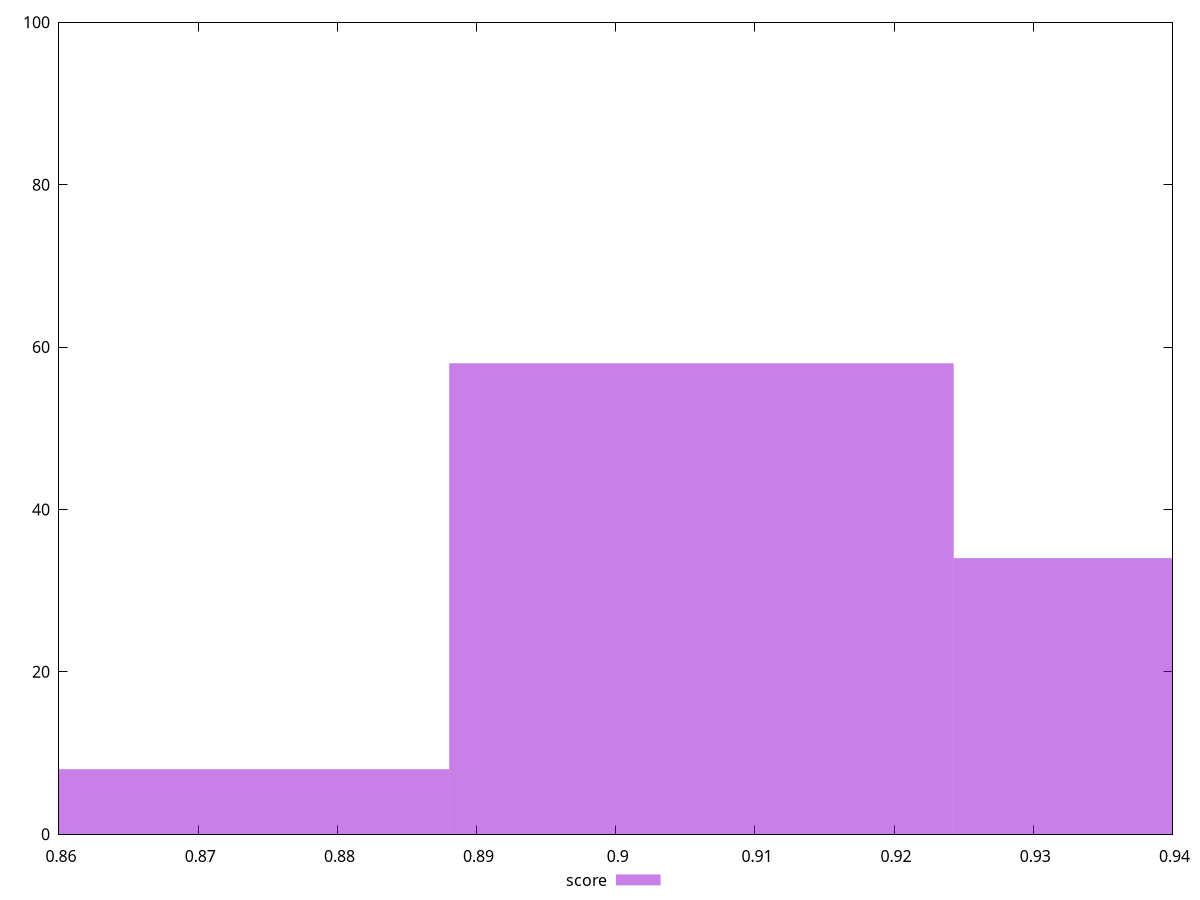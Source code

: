 reset

$score <<EOF
0.8699109259354149 8
0.9061572145160571 58
0.9424035030966994 34
EOF

set key outside below
set boxwidth 0.036246288580642286
set xrange [0.86:0.94]
set yrange [0:100]
set trange [0:100]
set style fill transparent solid 0.5 noborder
set terminal svg size 640, 490 enhanced background rgb 'white'
set output "report_00011_2021-02-09T10:53:21.242Z/bootup-time/samples/pages/score/histogram.svg"

plot $score title "score" with boxes

reset
